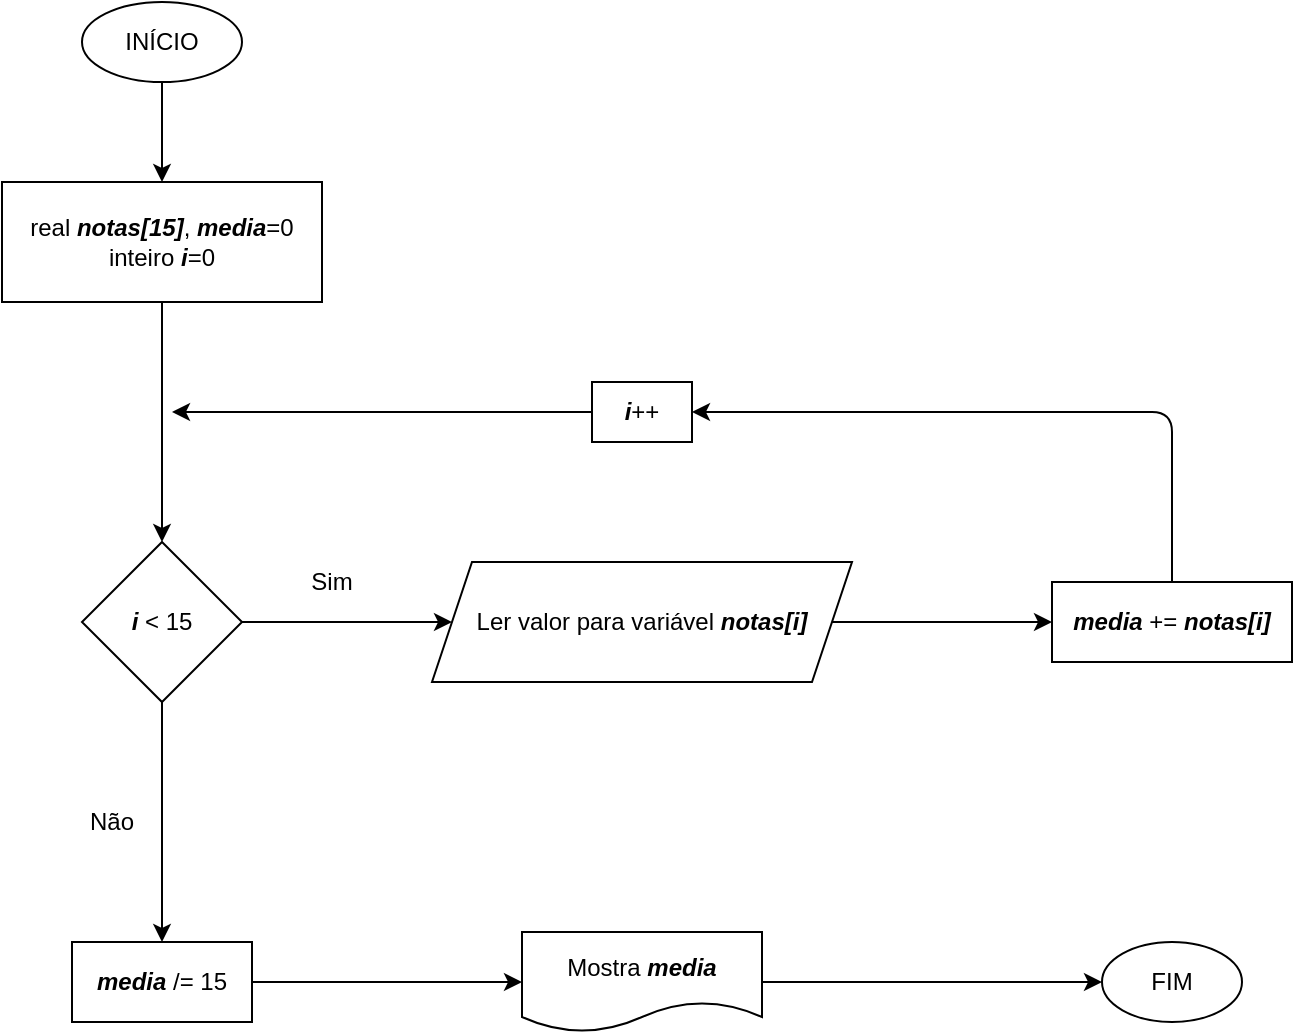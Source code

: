 <mxfile version="13.7.9" type="device"><diagram id="Dm02PZB1BgeA_3jLgoMZ" name="Page-1"><mxGraphModel dx="1021" dy="565" grid="1" gridSize="10" guides="1" tooltips="1" connect="1" arrows="1" fold="1" page="1" pageScale="1" pageWidth="850" pageHeight="1100" math="0" shadow="0"><root><mxCell id="0"/><mxCell id="1" parent="0"/><mxCell id="v3Fakz9yuLo3D04h9LoY-1" value="INÍCIO" style="ellipse;whiteSpace=wrap;html=1;" vertex="1" parent="1"><mxGeometry x="385" y="10" width="80" height="40" as="geometry"/></mxCell><mxCell id="v3Fakz9yuLo3D04h9LoY-2" value="real &lt;i&gt;&lt;b&gt;notas[15]&lt;/b&gt;&lt;/i&gt;, &lt;b&gt;&lt;i&gt;media&lt;/i&gt;&lt;/b&gt;=0&lt;br&gt;inteiro &lt;b&gt;&lt;i&gt;i&lt;/i&gt;&lt;/b&gt;=0" style="rounded=0;whiteSpace=wrap;html=1;" vertex="1" parent="1"><mxGeometry x="345" y="100" width="160" height="60" as="geometry"/></mxCell><mxCell id="v3Fakz9yuLo3D04h9LoY-3" value="&lt;b&gt;&lt;i&gt;i&lt;/i&gt;&lt;/b&gt; &amp;lt; 15" style="rhombus;whiteSpace=wrap;html=1;" vertex="1" parent="1"><mxGeometry x="385" y="280" width="80" height="80" as="geometry"/></mxCell><mxCell id="v3Fakz9yuLo3D04h9LoY-4" value="Ler valor para variável &lt;b&gt;&lt;i&gt;notas[i]&lt;/i&gt;&lt;/b&gt;" style="shape=parallelogram;perimeter=parallelogramPerimeter;whiteSpace=wrap;html=1;fixedSize=1;" vertex="1" parent="1"><mxGeometry x="560" y="290" width="210" height="60" as="geometry"/></mxCell><mxCell id="v3Fakz9yuLo3D04h9LoY-5" value="&lt;i&gt;&lt;b&gt;media&lt;/b&gt;&lt;/i&gt; += &lt;b&gt;&lt;i&gt;notas[i]&lt;/i&gt;&lt;/b&gt;" style="rounded=0;whiteSpace=wrap;html=1;" vertex="1" parent="1"><mxGeometry x="870" y="300" width="120" height="40" as="geometry"/></mxCell><mxCell id="v3Fakz9yuLo3D04h9LoY-6" value="" style="endArrow=classic;html=1;exitX=0.5;exitY=1;exitDx=0;exitDy=0;entryX=0.5;entryY=0;entryDx=0;entryDy=0;" edge="1" parent="1" source="v3Fakz9yuLo3D04h9LoY-1" target="v3Fakz9yuLo3D04h9LoY-2"><mxGeometry width="50" height="50" relative="1" as="geometry"><mxPoint x="680" y="220" as="sourcePoint"/><mxPoint x="730" y="170" as="targetPoint"/></mxGeometry></mxCell><mxCell id="v3Fakz9yuLo3D04h9LoY-7" value="" style="endArrow=classic;html=1;exitX=0.5;exitY=1;exitDx=0;exitDy=0;entryX=0.5;entryY=0;entryDx=0;entryDy=0;" edge="1" parent="1" source="v3Fakz9yuLo3D04h9LoY-2" target="v3Fakz9yuLo3D04h9LoY-3"><mxGeometry width="50" height="50" relative="1" as="geometry"><mxPoint x="680" y="220" as="sourcePoint"/><mxPoint x="730" y="170" as="targetPoint"/></mxGeometry></mxCell><mxCell id="v3Fakz9yuLo3D04h9LoY-8" value="" style="endArrow=classic;html=1;exitX=1;exitY=0.5;exitDx=0;exitDy=0;entryX=0;entryY=0.5;entryDx=0;entryDy=0;" edge="1" parent="1" source="v3Fakz9yuLo3D04h9LoY-3" target="v3Fakz9yuLo3D04h9LoY-4"><mxGeometry width="50" height="50" relative="1" as="geometry"><mxPoint x="680" y="220" as="sourcePoint"/><mxPoint x="730" y="170" as="targetPoint"/></mxGeometry></mxCell><mxCell id="v3Fakz9yuLo3D04h9LoY-9" value="" style="endArrow=classic;html=1;entryX=0;entryY=0.5;entryDx=0;entryDy=0;exitX=1;exitY=0.5;exitDx=0;exitDy=0;" edge="1" parent="1" source="v3Fakz9yuLo3D04h9LoY-4" target="v3Fakz9yuLo3D04h9LoY-5"><mxGeometry width="50" height="50" relative="1" as="geometry"><mxPoint x="680" y="220" as="sourcePoint"/><mxPoint x="730" y="170" as="targetPoint"/></mxGeometry></mxCell><mxCell id="v3Fakz9yuLo3D04h9LoY-10" value="&lt;b&gt;&lt;i&gt;i&lt;/i&gt;&lt;/b&gt;++" style="rounded=0;whiteSpace=wrap;html=1;" vertex="1" parent="1"><mxGeometry x="640" y="200" width="50" height="30" as="geometry"/></mxCell><mxCell id="v3Fakz9yuLo3D04h9LoY-11" value="" style="endArrow=classic;html=1;exitX=0.5;exitY=0;exitDx=0;exitDy=0;entryX=1;entryY=0.5;entryDx=0;entryDy=0;" edge="1" parent="1" source="v3Fakz9yuLo3D04h9LoY-5" target="v3Fakz9yuLo3D04h9LoY-10"><mxGeometry width="50" height="50" relative="1" as="geometry"><mxPoint x="680" y="220" as="sourcePoint"/><mxPoint x="730" y="170" as="targetPoint"/><Array as="points"><mxPoint x="930" y="215"/></Array></mxGeometry></mxCell><mxCell id="v3Fakz9yuLo3D04h9LoY-12" value="" style="endArrow=classic;html=1;exitX=0;exitY=0.5;exitDx=0;exitDy=0;" edge="1" parent="1" source="v3Fakz9yuLo3D04h9LoY-10"><mxGeometry width="50" height="50" relative="1" as="geometry"><mxPoint x="680" y="220" as="sourcePoint"/><mxPoint x="430" y="215" as="targetPoint"/></mxGeometry></mxCell><mxCell id="v3Fakz9yuLo3D04h9LoY-13" value="&lt;b&gt;&lt;i&gt;media&lt;/i&gt;&lt;/b&gt; /= 15" style="rounded=0;whiteSpace=wrap;html=1;" vertex="1" parent="1"><mxGeometry x="380" y="480" width="90" height="40" as="geometry"/></mxCell><mxCell id="v3Fakz9yuLo3D04h9LoY-14" value="Mostra &lt;b&gt;&lt;i&gt;media&lt;/i&gt;&lt;/b&gt;" style="shape=document;whiteSpace=wrap;html=1;boundedLbl=1;" vertex="1" parent="1"><mxGeometry x="605" y="475" width="120" height="50" as="geometry"/></mxCell><mxCell id="v3Fakz9yuLo3D04h9LoY-15" value="FIM" style="ellipse;whiteSpace=wrap;html=1;" vertex="1" parent="1"><mxGeometry x="895" y="480" width="70" height="40" as="geometry"/></mxCell><mxCell id="v3Fakz9yuLo3D04h9LoY-16" value="" style="endArrow=classic;html=1;exitX=0.5;exitY=1;exitDx=0;exitDy=0;entryX=0.5;entryY=0;entryDx=0;entryDy=0;" edge="1" parent="1" source="v3Fakz9yuLo3D04h9LoY-3" target="v3Fakz9yuLo3D04h9LoY-13"><mxGeometry width="50" height="50" relative="1" as="geometry"><mxPoint x="680" y="360" as="sourcePoint"/><mxPoint x="730" y="310" as="targetPoint"/></mxGeometry></mxCell><mxCell id="v3Fakz9yuLo3D04h9LoY-17" value="" style="endArrow=classic;html=1;exitX=1;exitY=0.5;exitDx=0;exitDy=0;entryX=0;entryY=0.5;entryDx=0;entryDy=0;" edge="1" parent="1" source="v3Fakz9yuLo3D04h9LoY-13" target="v3Fakz9yuLo3D04h9LoY-14"><mxGeometry width="50" height="50" relative="1" as="geometry"><mxPoint x="680" y="360" as="sourcePoint"/><mxPoint x="730" y="310" as="targetPoint"/></mxGeometry></mxCell><mxCell id="v3Fakz9yuLo3D04h9LoY-18" value="" style="endArrow=classic;html=1;entryX=0;entryY=0.5;entryDx=0;entryDy=0;exitX=1;exitY=0.5;exitDx=0;exitDy=0;" edge="1" parent="1" source="v3Fakz9yuLo3D04h9LoY-14" target="v3Fakz9yuLo3D04h9LoY-15"><mxGeometry width="50" height="50" relative="1" as="geometry"><mxPoint x="680" y="360" as="sourcePoint"/><mxPoint x="730" y="310" as="targetPoint"/></mxGeometry></mxCell><mxCell id="v3Fakz9yuLo3D04h9LoY-19" value="Sim" style="text;html=1;strokeColor=none;fillColor=none;align=center;verticalAlign=middle;whiteSpace=wrap;rounded=0;" vertex="1" parent="1"><mxGeometry x="490" y="290" width="40" height="20" as="geometry"/></mxCell><mxCell id="v3Fakz9yuLo3D04h9LoY-20" value="Não" style="text;html=1;strokeColor=none;fillColor=none;align=center;verticalAlign=middle;whiteSpace=wrap;rounded=0;" vertex="1" parent="1"><mxGeometry x="380" y="410" width="40" height="20" as="geometry"/></mxCell></root></mxGraphModel></diagram></mxfile>